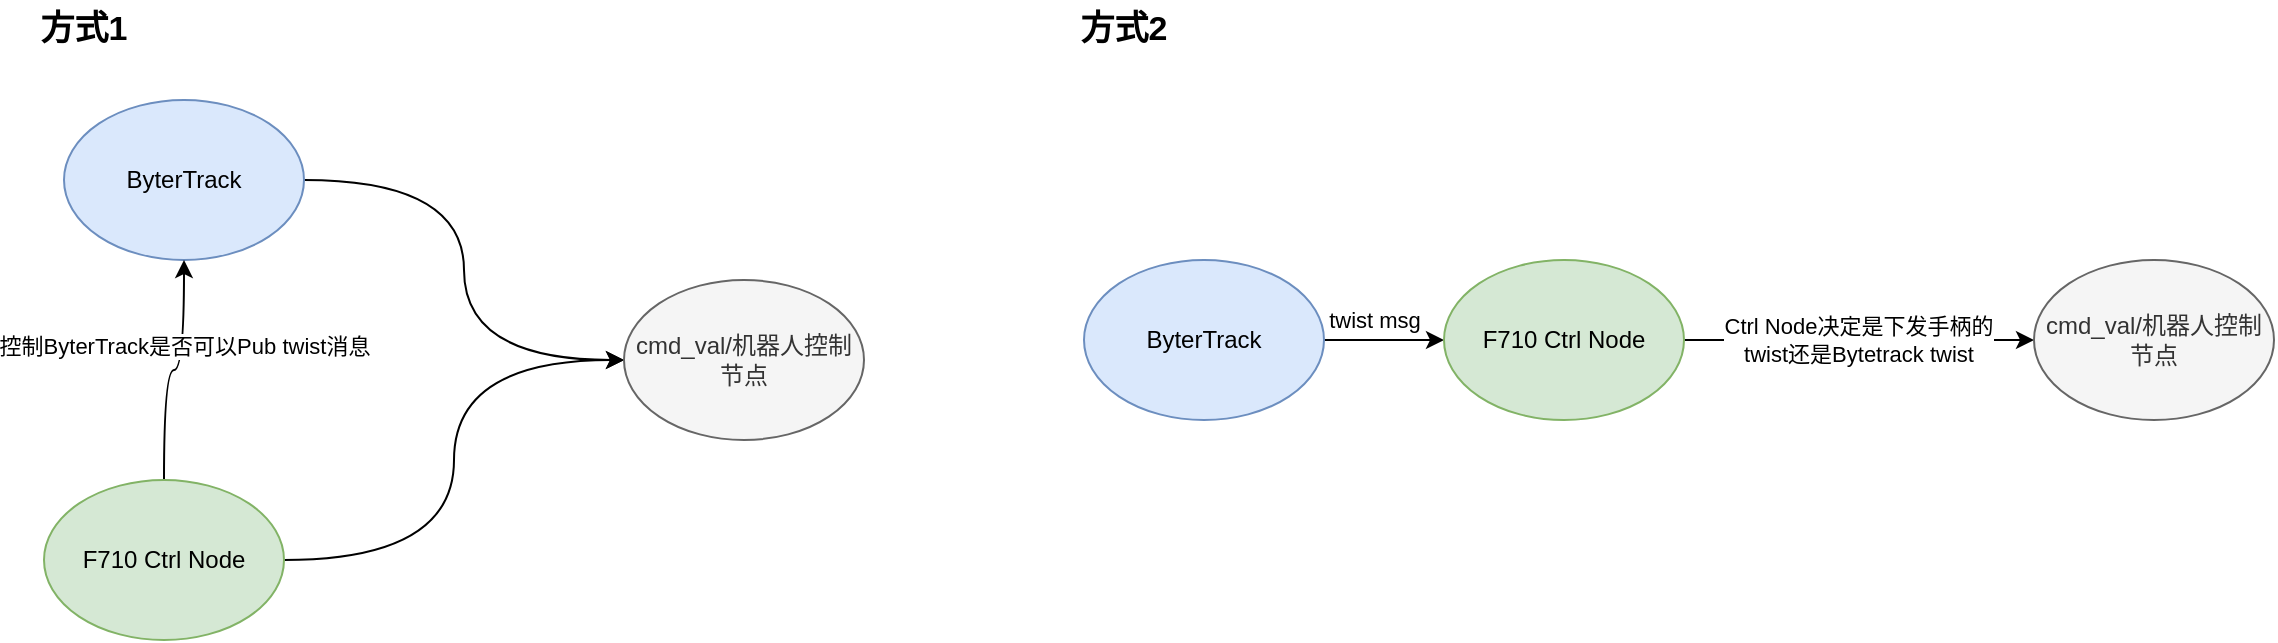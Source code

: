 <mxfile version="28.1.2">
  <diagram name="第 1 页" id="z53H8anDKn18l9fQVAS5">
    <mxGraphModel dx="1257" dy="584" grid="1" gridSize="10" guides="1" tooltips="1" connect="1" arrows="1" fold="1" page="1" pageScale="1" pageWidth="827" pageHeight="1169" math="0" shadow="0">
      <root>
        <mxCell id="0" />
        <mxCell id="1" parent="0" />
        <mxCell id="jAgenMHRwJlm6DAs44tQ-5" style="edgeStyle=orthogonalEdgeStyle;curved=1;rounded=0;orthogonalLoop=1;jettySize=auto;html=1;exitX=1;exitY=0.5;exitDx=0;exitDy=0;entryX=0;entryY=0.5;entryDx=0;entryDy=0;" edge="1" parent="1" source="jAgenMHRwJlm6DAs44tQ-1" target="jAgenMHRwJlm6DAs44tQ-3">
          <mxGeometry relative="1" as="geometry" />
        </mxCell>
        <mxCell id="jAgenMHRwJlm6DAs44tQ-1" value="ByterTrack" style="ellipse;whiteSpace=wrap;html=1;fillColor=#dae8fc;strokeColor=#6c8ebf;" vertex="1" parent="1">
          <mxGeometry x="110" y="90" width="120" height="80" as="geometry" />
        </mxCell>
        <mxCell id="jAgenMHRwJlm6DAs44tQ-6" style="edgeStyle=orthogonalEdgeStyle;curved=1;rounded=0;orthogonalLoop=1;jettySize=auto;html=1;exitX=1;exitY=0.5;exitDx=0;exitDy=0;entryX=0;entryY=0.5;entryDx=0;entryDy=0;" edge="1" parent="1" source="jAgenMHRwJlm6DAs44tQ-2" target="jAgenMHRwJlm6DAs44tQ-3">
          <mxGeometry relative="1" as="geometry" />
        </mxCell>
        <mxCell id="jAgenMHRwJlm6DAs44tQ-7" style="edgeStyle=orthogonalEdgeStyle;curved=1;rounded=0;orthogonalLoop=1;jettySize=auto;html=1;exitX=0.5;exitY=0;exitDx=0;exitDy=0;entryX=0.5;entryY=1;entryDx=0;entryDy=0;" edge="1" parent="1" source="jAgenMHRwJlm6DAs44tQ-2" target="jAgenMHRwJlm6DAs44tQ-1">
          <mxGeometry relative="1" as="geometry" />
        </mxCell>
        <mxCell id="jAgenMHRwJlm6DAs44tQ-8" value="控制ByterTrack是否可以Pub twist消息" style="edgeLabel;html=1;align=center;verticalAlign=middle;resizable=0;points=[];" vertex="1" connectable="0" parent="jAgenMHRwJlm6DAs44tQ-7">
          <mxGeometry x="0.283" relative="1" as="geometry">
            <mxPoint as="offset" />
          </mxGeometry>
        </mxCell>
        <mxCell id="jAgenMHRwJlm6DAs44tQ-2" value="F710 Ctrl Node" style="ellipse;whiteSpace=wrap;html=1;fillColor=#d5e8d4;strokeColor=#82b366;" vertex="1" parent="1">
          <mxGeometry x="100" y="280" width="120" height="80" as="geometry" />
        </mxCell>
        <mxCell id="jAgenMHRwJlm6DAs44tQ-3" value="cmd_val/机器人控制节点" style="ellipse;whiteSpace=wrap;html=1;fillColor=#f5f5f5;fontColor=#333333;strokeColor=#666666;" vertex="1" parent="1">
          <mxGeometry x="390" y="180" width="120" height="80" as="geometry" />
        </mxCell>
        <mxCell id="jAgenMHRwJlm6DAs44tQ-9" value="方式1" style="text;strokeColor=none;align=center;fillColor=none;html=1;verticalAlign=middle;whiteSpace=wrap;rounded=0;fontSize=17;fontStyle=1" vertex="1" parent="1">
          <mxGeometry x="90" y="40" width="60" height="30" as="geometry" />
        </mxCell>
        <mxCell id="jAgenMHRwJlm6DAs44tQ-10" value="方式2" style="text;strokeColor=none;align=center;fillColor=none;html=1;verticalAlign=middle;whiteSpace=wrap;rounded=0;fontSize=17;fontStyle=1" vertex="1" parent="1">
          <mxGeometry x="610" y="40" width="60" height="30" as="geometry" />
        </mxCell>
        <mxCell id="jAgenMHRwJlm6DAs44tQ-19" style="edgeStyle=orthogonalEdgeStyle;curved=1;rounded=0;orthogonalLoop=1;jettySize=auto;html=1;exitX=1;exitY=0.5;exitDx=0;exitDy=0;entryX=0;entryY=0.5;entryDx=0;entryDy=0;" edge="1" parent="1" source="jAgenMHRwJlm6DAs44tQ-12" target="jAgenMHRwJlm6DAs44tQ-16">
          <mxGeometry relative="1" as="geometry" />
        </mxCell>
        <mxCell id="jAgenMHRwJlm6DAs44tQ-20" value="twist msg" style="edgeLabel;html=1;align=center;verticalAlign=middle;resizable=0;points=[];" vertex="1" connectable="0" parent="jAgenMHRwJlm6DAs44tQ-19">
          <mxGeometry x="-0.462" y="10" relative="1" as="geometry">
            <mxPoint x="9" as="offset" />
          </mxGeometry>
        </mxCell>
        <mxCell id="jAgenMHRwJlm6DAs44tQ-12" value="ByterTrack" style="ellipse;whiteSpace=wrap;html=1;fillColor=#dae8fc;strokeColor=#6c8ebf;" vertex="1" parent="1">
          <mxGeometry x="620" y="170" width="120" height="80" as="geometry" />
        </mxCell>
        <mxCell id="jAgenMHRwJlm6DAs44tQ-13" style="edgeStyle=orthogonalEdgeStyle;curved=1;rounded=0;orthogonalLoop=1;jettySize=auto;html=1;exitX=1;exitY=0.5;exitDx=0;exitDy=0;entryX=0;entryY=0.5;entryDx=0;entryDy=0;" edge="1" parent="1" source="jAgenMHRwJlm6DAs44tQ-16" target="jAgenMHRwJlm6DAs44tQ-17">
          <mxGeometry relative="1" as="geometry" />
        </mxCell>
        <mxCell id="jAgenMHRwJlm6DAs44tQ-21" value="Ctrl Node决定是下发手柄的&lt;br&gt;twist还是Bytetrack twist" style="edgeLabel;html=1;align=center;verticalAlign=middle;resizable=0;points=[];" vertex="1" connectable="0" parent="jAgenMHRwJlm6DAs44tQ-13">
          <mxGeometry x="-0.013" relative="1" as="geometry">
            <mxPoint as="offset" />
          </mxGeometry>
        </mxCell>
        <mxCell id="jAgenMHRwJlm6DAs44tQ-16" value="F710 Ctrl Node" style="ellipse;whiteSpace=wrap;html=1;fillColor=#d5e8d4;strokeColor=#82b366;" vertex="1" parent="1">
          <mxGeometry x="800" y="170" width="120" height="80" as="geometry" />
        </mxCell>
        <mxCell id="jAgenMHRwJlm6DAs44tQ-17" value="cmd_val/机器人控制节点" style="ellipse;whiteSpace=wrap;html=1;fillColor=#f5f5f5;fontColor=#333333;strokeColor=#666666;" vertex="1" parent="1">
          <mxGeometry x="1095" y="170" width="120" height="80" as="geometry" />
        </mxCell>
      </root>
    </mxGraphModel>
  </diagram>
</mxfile>
